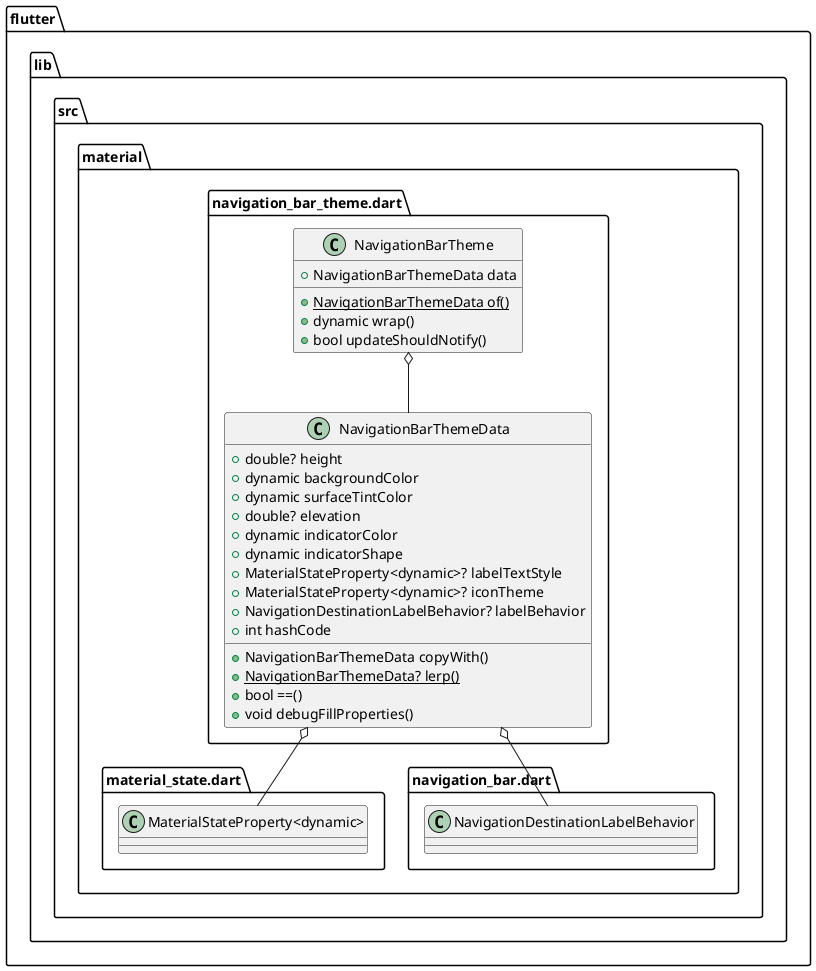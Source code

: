 @startuml
set namespaceSeparator ::

class "flutter::lib::src::material::navigation_bar_theme.dart::NavigationBarThemeData" {
  +double? height
  +dynamic backgroundColor
  +dynamic surfaceTintColor
  +double? elevation
  +dynamic indicatorColor
  +dynamic indicatorShape
  +MaterialStateProperty<dynamic>? labelTextStyle
  +MaterialStateProperty<dynamic>? iconTheme
  +NavigationDestinationLabelBehavior? labelBehavior
  +int hashCode
  +NavigationBarThemeData copyWith()
  {static} +NavigationBarThemeData? lerp()
  +bool ==()
  +void debugFillProperties()
}

"flutter::lib::src::material::navigation_bar_theme.dart::NavigationBarThemeData" o-- "flutter::lib::src::material::material_state.dart::MaterialStateProperty<dynamic>"
"flutter::lib::src::material::navigation_bar_theme.dart::NavigationBarThemeData" o-- "flutter::lib::src::material::navigation_bar.dart::NavigationDestinationLabelBehavior"

class "flutter::lib::src::material::navigation_bar_theme.dart::NavigationBarTheme" {
  +NavigationBarThemeData data
  {static} +NavigationBarThemeData of()
  +dynamic wrap()
  +bool updateShouldNotify()
}

"flutter::lib::src::material::navigation_bar_theme.dart::NavigationBarTheme" o-- "flutter::lib::src::material::navigation_bar_theme.dart::NavigationBarThemeData"


@enduml